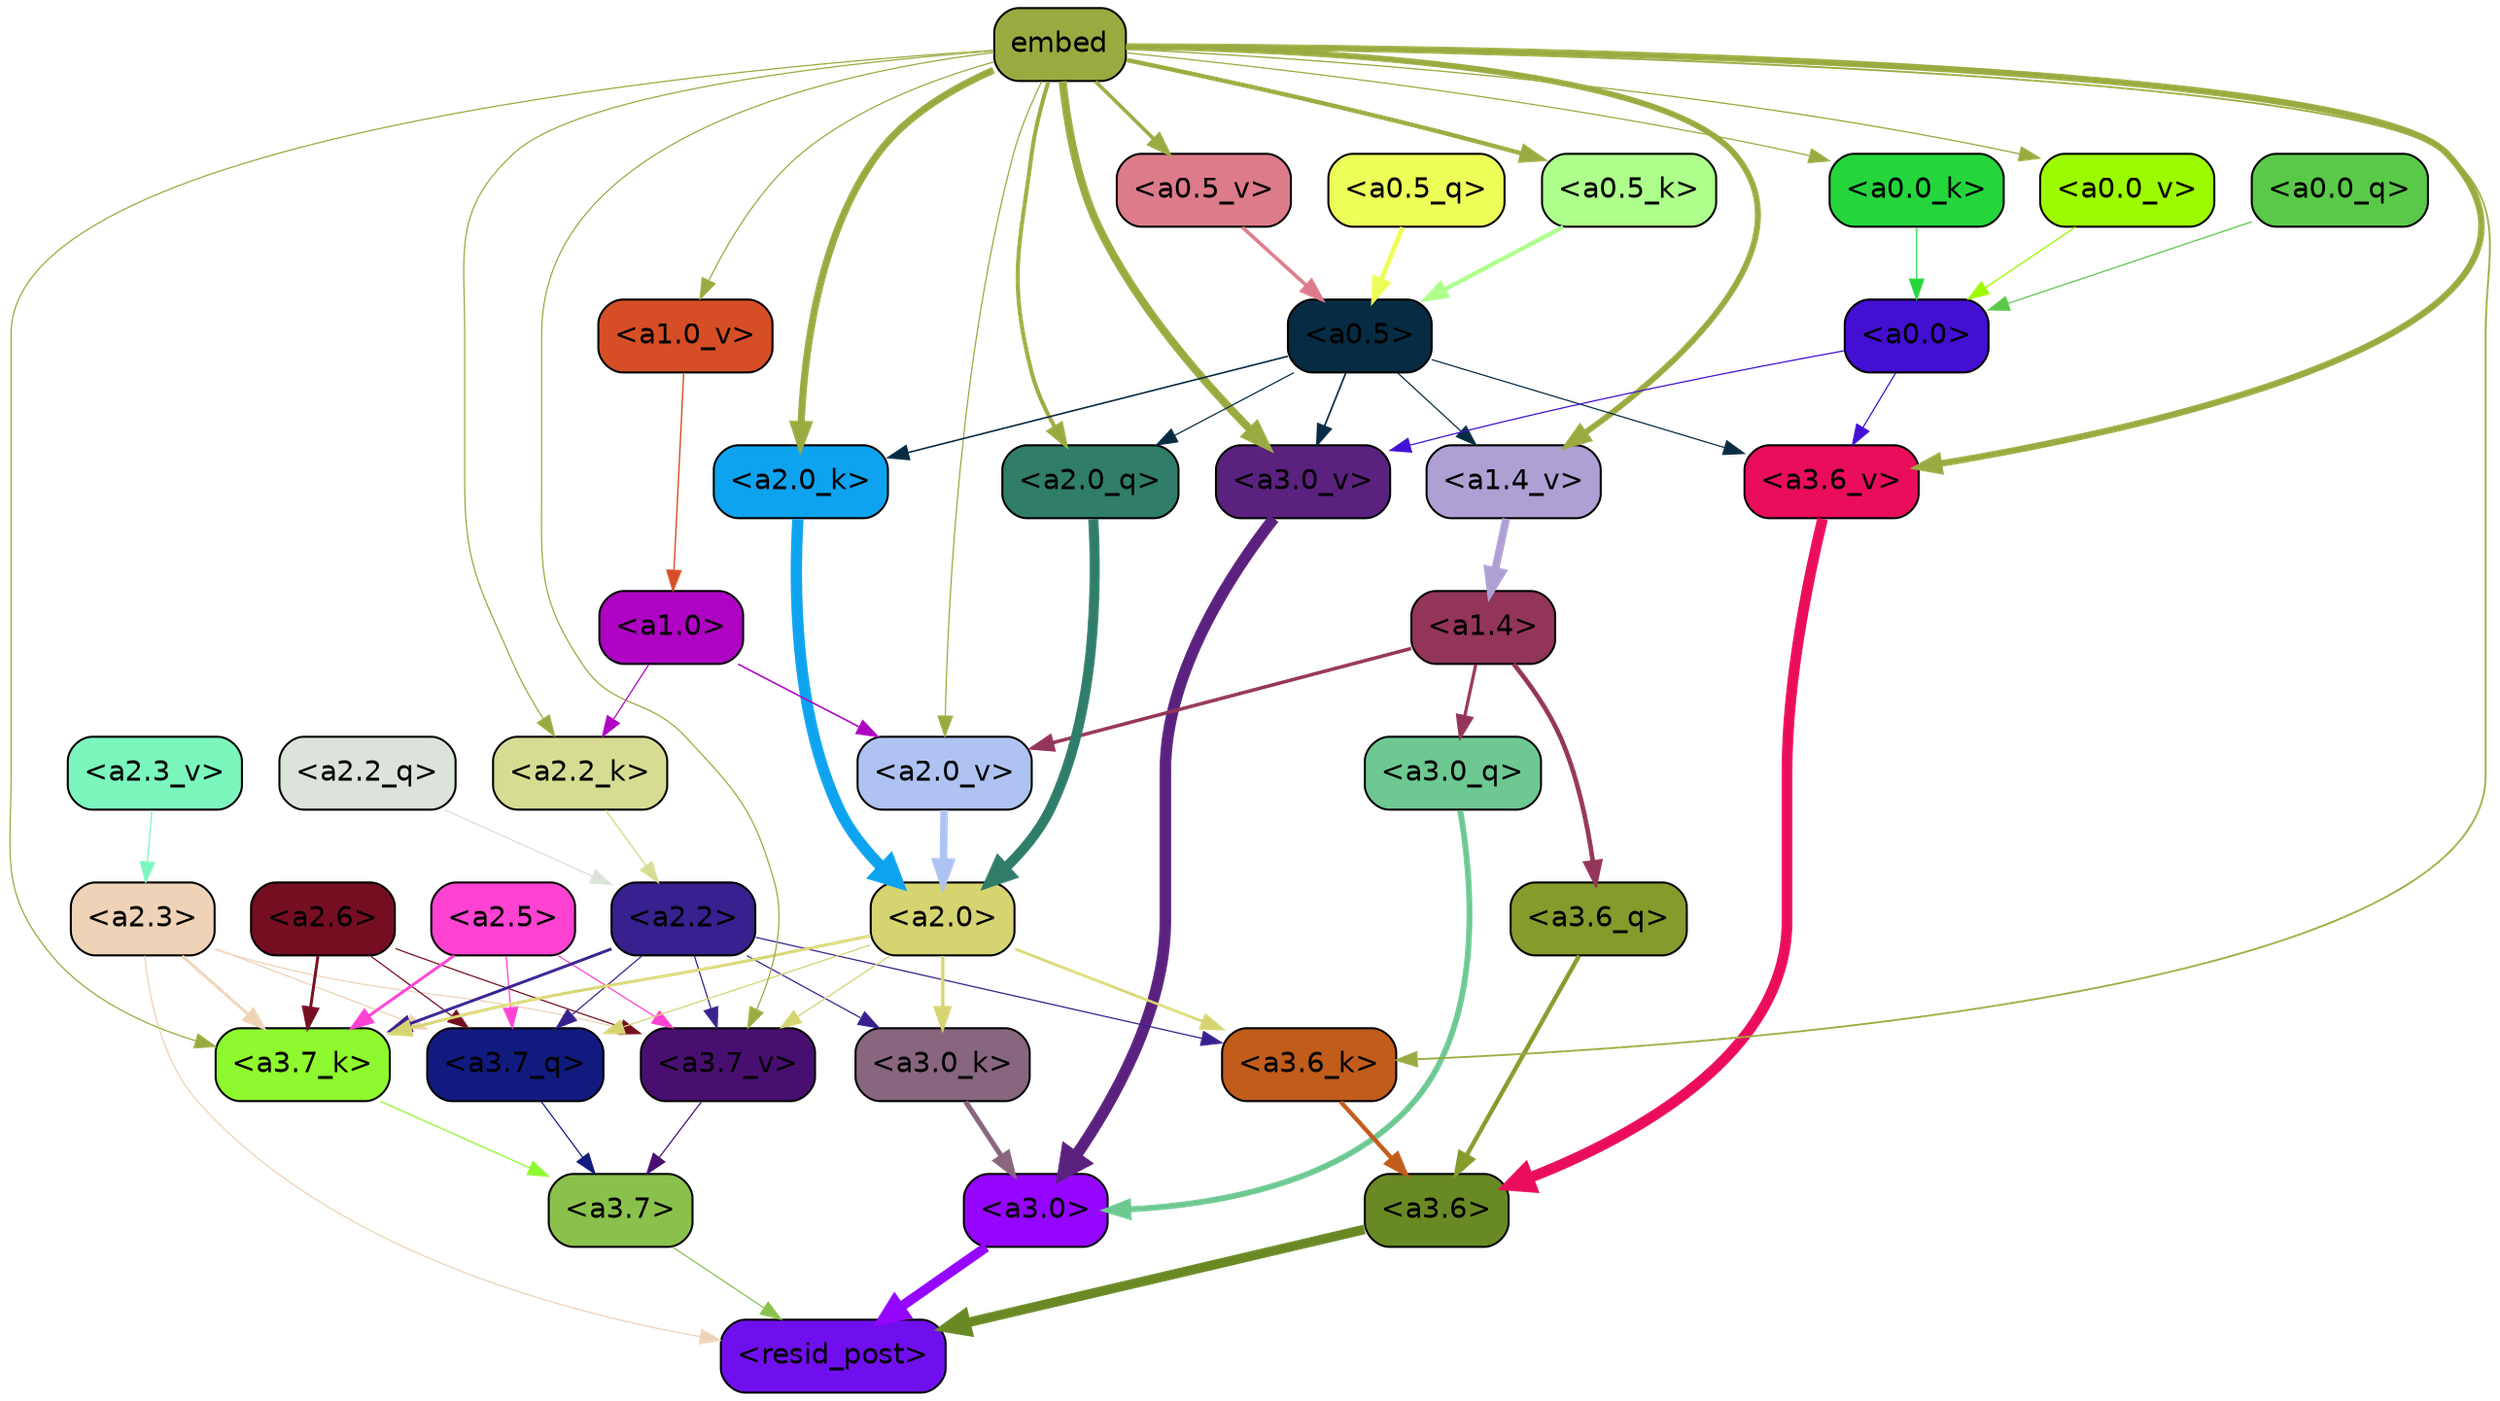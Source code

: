 strict digraph "" {
	graph [bgcolor=transparent,
		layout=dot,
		overlap=false,
		splines=true
	];
	"<a3.7>"	[color=black,
		fillcolor="#8ac14c",
		fontname=Helvetica,
		shape=box,
		style="filled, rounded"];
	"<resid_post>"	[color=black,
		fillcolor="#700fed",
		fontname=Helvetica,
		shape=box,
		style="filled, rounded"];
	"<a3.7>" -> "<resid_post>"	[color="#8ac14c",
		penwidth=0.6];
	"<a3.6>"	[color=black,
		fillcolor="#698924",
		fontname=Helvetica,
		shape=box,
		style="filled, rounded"];
	"<a3.6>" -> "<resid_post>"	[color="#698924",
		penwidth=4.746312499046326];
	"<a3.0>"	[color=black,
		fillcolor="#9506ff",
		fontname=Helvetica,
		shape=box,
		style="filled, rounded"];
	"<a3.0>" -> "<resid_post>"	[color="#9506ff",
		penwidth=4.896343111991882];
	"<a2.3>"	[color=black,
		fillcolor="#eed3b7",
		fontname=Helvetica,
		shape=box,
		style="filled, rounded"];
	"<a2.3>" -> "<resid_post>"	[color="#eed3b7",
		penwidth=0.6];
	"<a3.7_q>"	[color=black,
		fillcolor="#111a7f",
		fontname=Helvetica,
		shape=box,
		style="filled, rounded"];
	"<a2.3>" -> "<a3.7_q>"	[color="#eed3b7",
		penwidth=0.6];
	"<a3.7_k>"	[color=black,
		fillcolor="#8ef92e",
		fontname=Helvetica,
		shape=box,
		style="filled, rounded"];
	"<a2.3>" -> "<a3.7_k>"	[color="#eed3b7",
		penwidth=1.467104621231556];
	"<a3.7_v>"	[color=black,
		fillcolor="#480f70",
		fontname=Helvetica,
		shape=box,
		style="filled, rounded"];
	"<a2.3>" -> "<a3.7_v>"	[color="#eed3b7",
		penwidth=0.6];
	"<a3.7_q>" -> "<a3.7>"	[color="#111a7f",
		penwidth=0.6];
	"<a3.6_q>"	[color=black,
		fillcolor="#859b2c",
		fontname=Helvetica,
		shape=box,
		style="filled, rounded"];
	"<a3.6_q>" -> "<a3.6>"	[color="#859b2c",
		penwidth=2.160832464694977];
	"<a3.0_q>"	[color=black,
		fillcolor="#6dc892",
		fontname=Helvetica,
		shape=box,
		style="filled, rounded"];
	"<a3.0_q>" -> "<a3.0>"	[color="#6dc892",
		penwidth=2.870753765106201];
	"<a3.7_k>" -> "<a3.7>"	[color="#8ef92e",
		penwidth=0.6];
	"<a3.6_k>"	[color=black,
		fillcolor="#c15c1b",
		fontname=Helvetica,
		shape=box,
		style="filled, rounded"];
	"<a3.6_k>" -> "<a3.6>"	[color="#c15c1b",
		penwidth=2.13908451795578];
	"<a3.0_k>"	[color=black,
		fillcolor="#87667e",
		fontname=Helvetica,
		shape=box,
		style="filled, rounded"];
	"<a3.0_k>" -> "<a3.0>"	[color="#87667e",
		penwidth=2.520303964614868];
	"<a3.7_v>" -> "<a3.7>"	[color="#480f70",
		penwidth=0.6];
	"<a3.6_v>"	[color=black,
		fillcolor="#ea0d5c",
		fontname=Helvetica,
		shape=box,
		style="filled, rounded"];
	"<a3.6_v>" -> "<a3.6>"	[color="#ea0d5c",
		penwidth=5.297133803367615];
	"<a3.0_v>"	[color=black,
		fillcolor="#5b217f",
		fontname=Helvetica,
		shape=box,
		style="filled, rounded"];
	"<a3.0_v>" -> "<a3.0>"	[color="#5b217f",
		penwidth=5.680712580680847];
	"<a2.6>"	[color=black,
		fillcolor="#760e22",
		fontname=Helvetica,
		shape=box,
		style="filled, rounded"];
	"<a2.6>" -> "<a3.7_q>"	[color="#760e22",
		penwidth=0.6];
	"<a2.6>" -> "<a3.7_k>"	[color="#760e22",
		penwidth=1.4453159049153328];
	"<a2.6>" -> "<a3.7_v>"	[color="#760e22",
		penwidth=0.6];
	"<a2.5>"	[color=black,
		fillcolor="#fe42d1",
		fontname=Helvetica,
		shape=box,
		style="filled, rounded"];
	"<a2.5>" -> "<a3.7_q>"	[color="#fe42d1",
		penwidth=0.6];
	"<a2.5>" -> "<a3.7_k>"	[color="#fe42d1",
		penwidth=1.4526091292500496];
	"<a2.5>" -> "<a3.7_v>"	[color="#fe42d1",
		penwidth=0.6];
	"<a2.2>"	[color=black,
		fillcolor="#38208e",
		fontname=Helvetica,
		shape=box,
		style="filled, rounded"];
	"<a2.2>" -> "<a3.7_q>"	[color="#38208e",
		penwidth=0.6];
	"<a2.2>" -> "<a3.7_k>"	[color="#38208e",
		penwidth=1.4310357049107552];
	"<a2.2>" -> "<a3.6_k>"	[color="#38208e",
		penwidth=0.6];
	"<a2.2>" -> "<a3.0_k>"	[color="#38208e",
		penwidth=0.6];
	"<a2.2>" -> "<a3.7_v>"	[color="#38208e",
		penwidth=0.6];
	"<a2.0>"	[color=black,
		fillcolor="#d6d470",
		fontname=Helvetica,
		shape=box,
		style="filled, rounded"];
	"<a2.0>" -> "<a3.7_q>"	[color="#d6d470",
		penwidth=0.6];
	"<a2.0>" -> "<a3.7_k>"	[color="#d6d470",
		penwidth=1.4314699843525887];
	"<a2.0>" -> "<a3.6_k>"	[color="#d6d470",
		penwidth=1.2950235605239868];
	"<a2.0>" -> "<a3.0_k>"	[color="#d6d470",
		penwidth=1.712992787361145];
	"<a2.0>" -> "<a3.7_v>"	[color="#d6d470",
		penwidth=0.6];
	"<a1.4>"	[color=black,
		fillcolor="#933558",
		fontname=Helvetica,
		shape=box,
		style="filled, rounded"];
	"<a1.4>" -> "<a3.6_q>"	[color="#933558",
		penwidth=2.2719132900238037];
	"<a1.4>" -> "<a3.0_q>"	[color="#933558",
		penwidth=1.5932877659797668];
	"<a2.0_v>"	[color=black,
		fillcolor="#aec3f1",
		fontname=Helvetica,
		shape=box,
		style="filled, rounded"];
	"<a1.4>" -> "<a2.0_v>"	[color="#933558",
		penwidth=1.7291951477527618];
	embed	[color=black,
		fillcolor="#9baa40",
		fontname=Helvetica,
		shape=box,
		style="filled, rounded"];
	embed -> "<a3.7_k>"	[color="#9baa40",
		penwidth=0.6];
	embed -> "<a3.6_k>"	[color="#9baa40",
		penwidth=0.891706109046936];
	embed -> "<a3.7_v>"	[color="#9baa40",
		penwidth=0.6];
	embed -> "<a3.6_v>"	[color="#9baa40",
		penwidth=3.1766927242279053];
	embed -> "<a3.0_v>"	[color="#9baa40",
		penwidth=3.9005755856633186];
	"<a2.0_q>"	[color=black,
		fillcolor="#307d69",
		fontname=Helvetica,
		shape=box,
		style="filled, rounded"];
	embed -> "<a2.0_q>"	[color="#9baa40",
		penwidth=1.9666987657546997];
	"<a2.2_k>"	[color=black,
		fillcolor="#d7dc93",
		fontname=Helvetica,
		shape=box,
		style="filled, rounded"];
	embed -> "<a2.2_k>"	[color="#9baa40",
		penwidth=0.6];
	"<a2.0_k>"	[color=black,
		fillcolor="#0ea3ef",
		fontname=Helvetica,
		shape=box,
		style="filled, rounded"];
	embed -> "<a2.0_k>"	[color="#9baa40",
		penwidth=3.5067105293273926];
	embed -> "<a2.0_v>"	[color="#9baa40",
		penwidth=0.6];
	"<a1.4_v>"	[color=black,
		fillcolor="#afa0d4",
		fontname=Helvetica,
		shape=box,
		style="filled, rounded"];
	embed -> "<a1.4_v>"	[color="#9baa40",
		penwidth=2.921818971633911];
	"<a1.0_v>"	[color=black,
		fillcolor="#d64e26",
		fontname=Helvetica,
		shape=box,
		style="filled, rounded"];
	embed -> "<a1.0_v>"	[color="#9baa40",
		penwidth=0.6];
	"<a0.5_k>"	[color=black,
		fillcolor="#aeff8b",
		fontname=Helvetica,
		shape=box,
		style="filled, rounded"];
	embed -> "<a0.5_k>"	[color="#9baa40",
		penwidth=2.1505026817321777];
	"<a0.0_k>"	[color=black,
		fillcolor="#24d63c",
		fontname=Helvetica,
		shape=box,
		style="filled, rounded"];
	embed -> "<a0.0_k>"	[color="#9baa40",
		penwidth=0.6];
	"<a0.5_v>"	[color=black,
		fillcolor="#dc7b8a",
		fontname=Helvetica,
		shape=box,
		style="filled, rounded"];
	embed -> "<a0.5_v>"	[color="#9baa40",
		penwidth=1.7693885564804077];
	"<a0.0_v>"	[color=black,
		fillcolor="#9dfb01",
		fontname=Helvetica,
		shape=box,
		style="filled, rounded"];
	embed -> "<a0.0_v>"	[color="#9baa40",
		penwidth=0.6300246715545654];
	"<a0.5>"	[color=black,
		fillcolor="#072b42",
		fontname=Helvetica,
		shape=box,
		style="filled, rounded"];
	"<a0.5>" -> "<a3.6_v>"	[color="#072b42",
		penwidth=0.6];
	"<a0.5>" -> "<a3.0_v>"	[color="#072b42",
		penwidth=0.8493617177009583];
	"<a0.5>" -> "<a2.0_q>"	[color="#072b42",
		penwidth=0.6];
	"<a0.5>" -> "<a2.0_k>"	[color="#072b42",
		penwidth=0.7897228002548218];
	"<a0.5>" -> "<a1.4_v>"	[color="#072b42",
		penwidth=0.6];
	"<a0.0>"	[color=black,
		fillcolor="#430fd2",
		fontname=Helvetica,
		shape=box,
		style="filled, rounded"];
	"<a0.0>" -> "<a3.6_v>"	[color="#430fd2",
		penwidth=0.6];
	"<a0.0>" -> "<a3.0_v>"	[color="#430fd2",
		penwidth=0.6];
	"<a2.2_q>"	[color=black,
		fillcolor="#dce3da",
		fontname=Helvetica,
		shape=box,
		style="filled, rounded"];
	"<a2.2_q>" -> "<a2.2>"	[color="#dce3da",
		penwidth=0.6677633281797171];
	"<a2.0_q>" -> "<a2.0>"	[color="#307d69",
		penwidth=4.966194009408355];
	"<a2.2_k>" -> "<a2.2>"	[color="#d7dc93",
		penwidth=0.7399393804371357];
	"<a2.0_k>" -> "<a2.0>"	[color="#0ea3ef",
		penwidth=5.5817058570683];
	"<a2.3_v>"	[color=black,
		fillcolor="#7bf7bd",
		fontname=Helvetica,
		shape=box,
		style="filled, rounded"];
	"<a2.3_v>" -> "<a2.3>"	[color="#7bf7bd",
		penwidth=0.6];
	"<a2.0_v>" -> "<a2.0>"	[color="#aec3f1",
		penwidth=3.7102378383278847];
	"<a1.0>"	[color=black,
		fillcolor="#ae03c2",
		fontname=Helvetica,
		shape=box,
		style="filled, rounded"];
	"<a1.0>" -> "<a2.2_k>"	[color="#ae03c2",
		penwidth=0.6];
	"<a1.0>" -> "<a2.0_v>"	[color="#ae03c2",
		penwidth=0.7823128998279572];
	"<a1.4_v>" -> "<a1.4>"	[color="#afa0d4",
		penwidth=3.84571635723114];
	"<a1.0_v>" -> "<a1.0>"	[color="#d64e26",
		penwidth=0.6638844013214111];
	"<a0.5_q>"	[color=black,
		fillcolor="#edfe58",
		fontname=Helvetica,
		shape=box,
		style="filled, rounded"];
	"<a0.5_q>" -> "<a0.5>"	[color="#edfe58",
		penwidth=2.3498679399490356];
	"<a0.0_q>"	[color=black,
		fillcolor="#5ac949",
		fontname=Helvetica,
		shape=box,
		style="filled, rounded"];
	"<a0.0_q>" -> "<a0.0>"	[color="#5ac949",
		penwidth=0.6];
	"<a0.5_k>" -> "<a0.5>"	[color="#aeff8b",
		penwidth=2.1505037546157837];
	"<a0.0_k>" -> "<a0.0>"	[color="#24d63c",
		penwidth=0.6];
	"<a0.5_v>" -> "<a0.5>"	[color="#dc7b8a",
		penwidth=1.769389271736145];
	"<a0.0_v>" -> "<a0.0>"	[color="#9dfb01",
		penwidth=0.6300240755081177];
}
